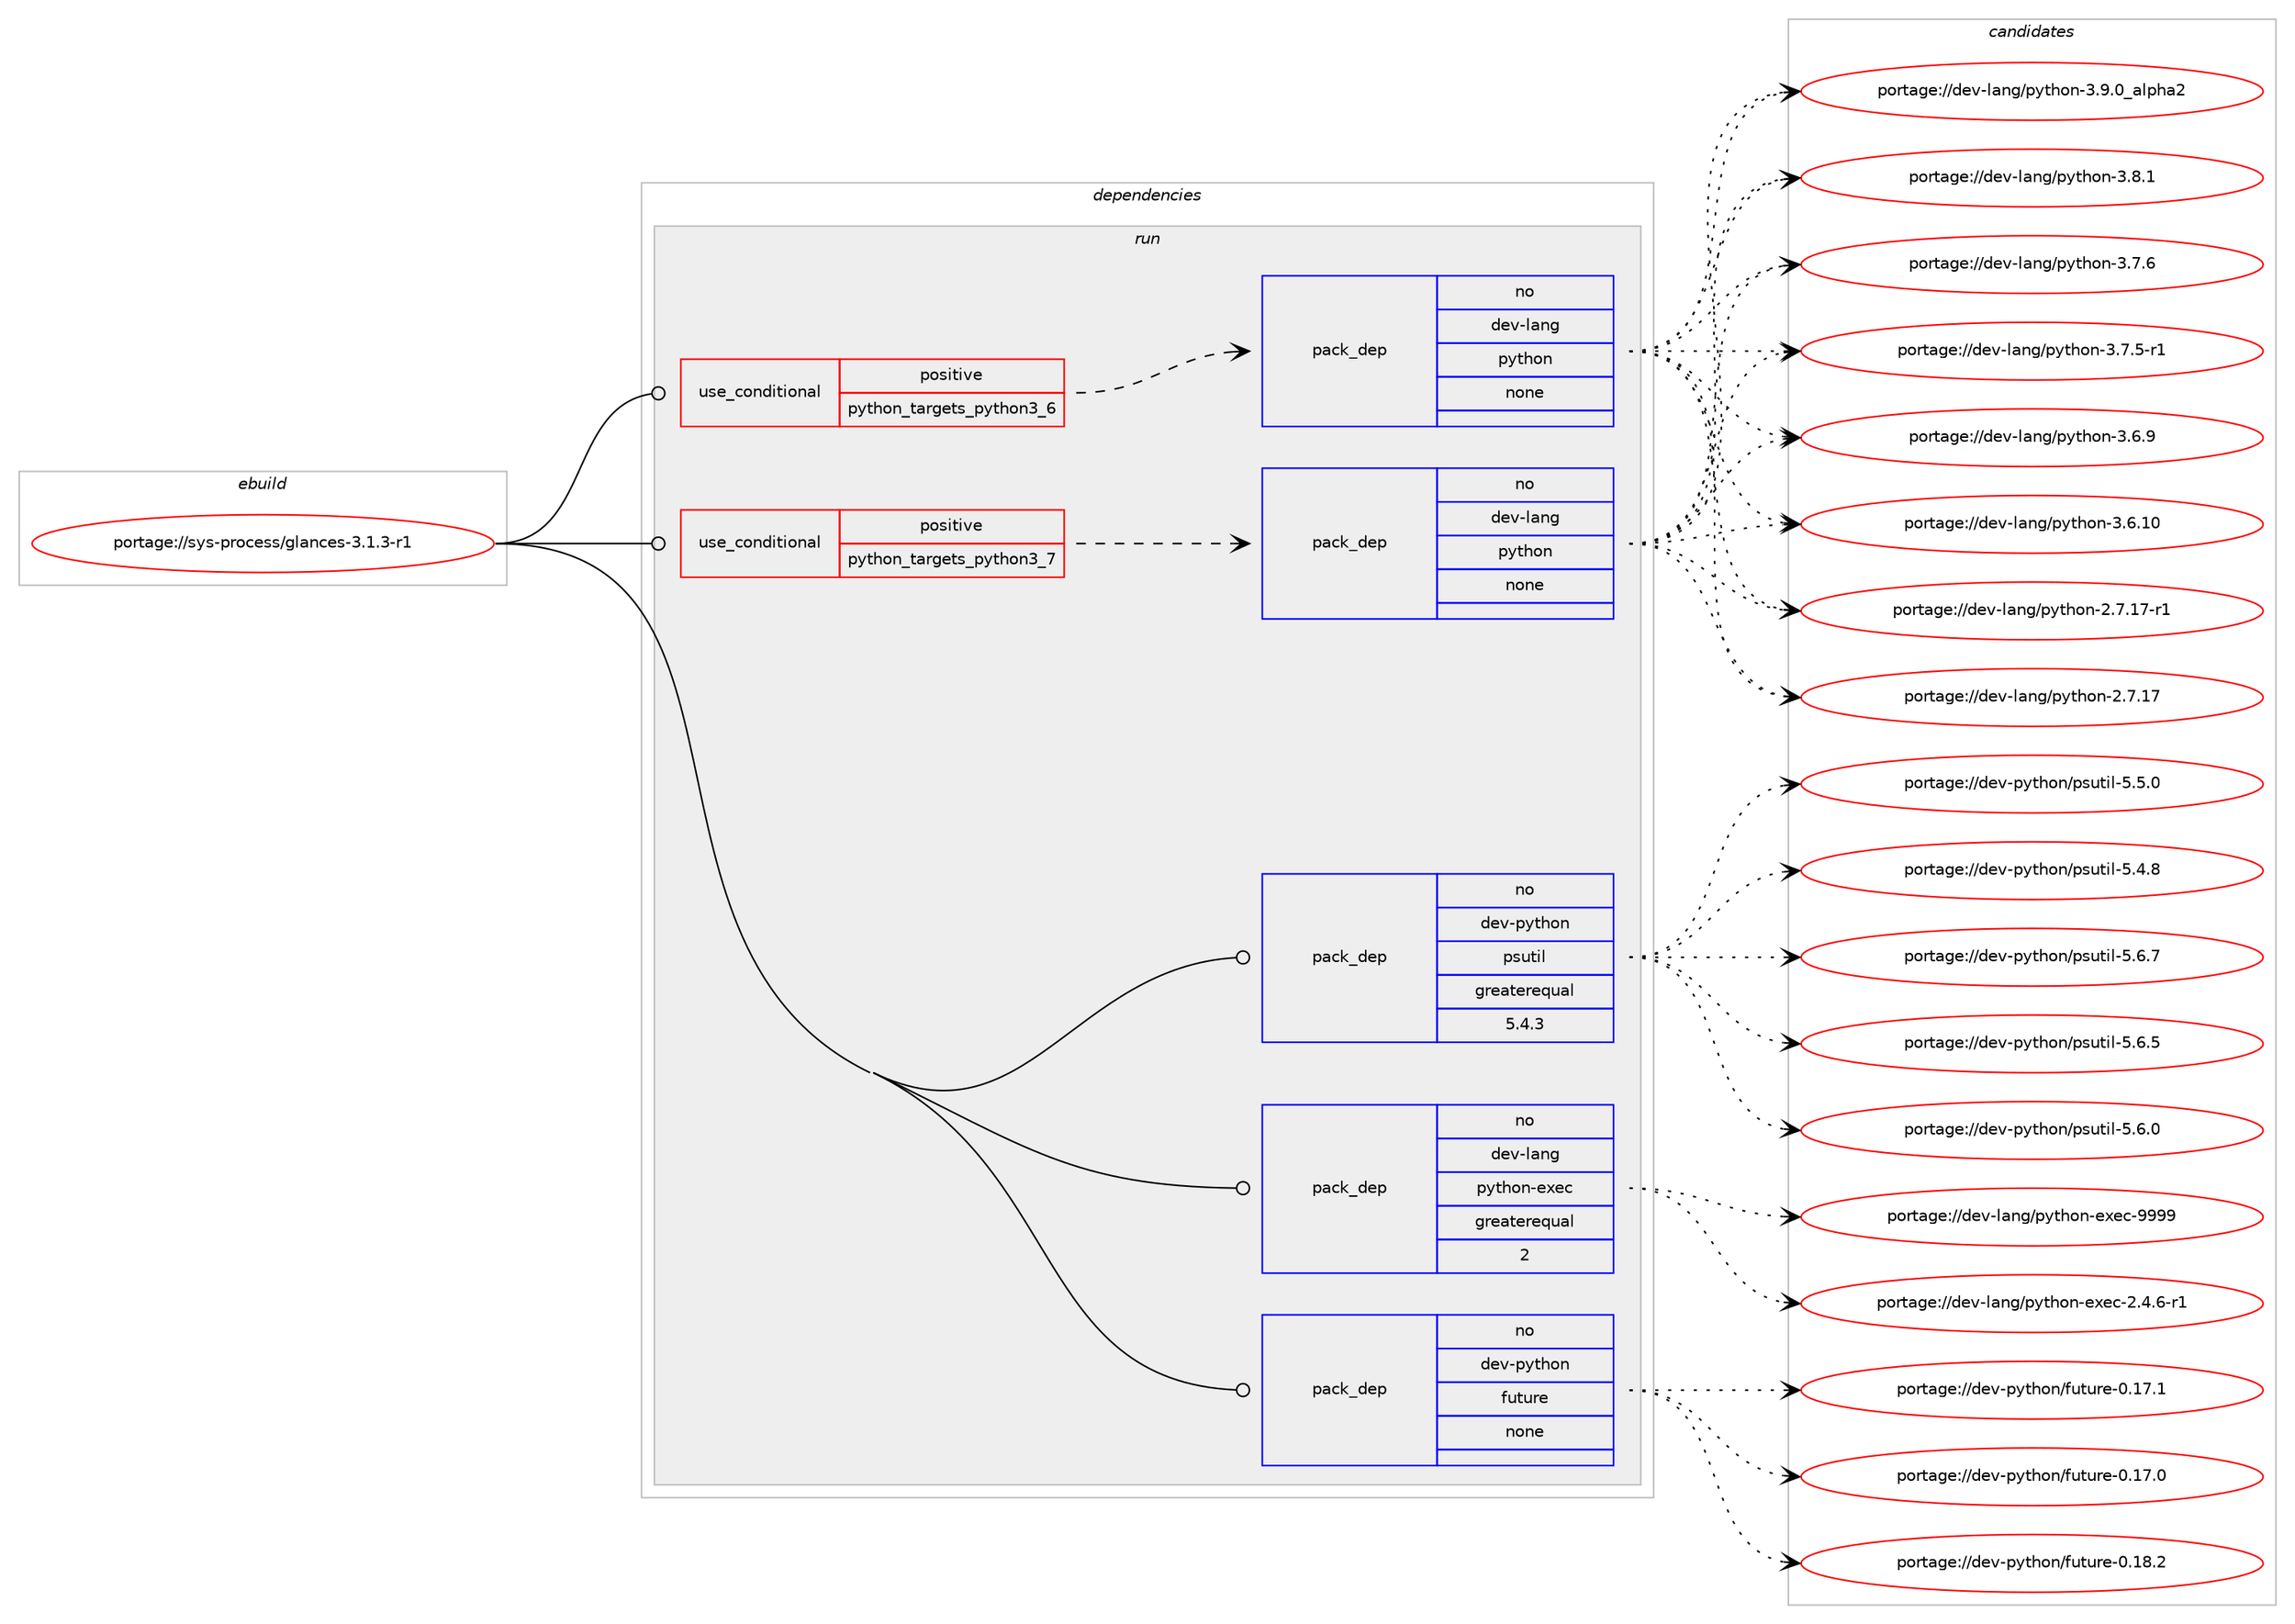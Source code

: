 digraph prolog {

# *************
# Graph options
# *************

newrank=true;
concentrate=true;
compound=true;
graph [rankdir=LR,fontname=Helvetica,fontsize=10,ranksep=1.5];#, ranksep=2.5, nodesep=0.2];
edge  [arrowhead=vee];
node  [fontname=Helvetica,fontsize=10];

# **********
# The ebuild
# **********

subgraph cluster_leftcol {
color=gray;
rank=same;
label=<<i>ebuild</i>>;
id [label="portage://sys-process/glances-3.1.3-r1", color=red, width=4, href="../sys-process/glances-3.1.3-r1.svg"];
}

# ****************
# The dependencies
# ****************

subgraph cluster_midcol {
color=gray;
label=<<i>dependencies</i>>;
subgraph cluster_compile {
fillcolor="#eeeeee";
style=filled;
label=<<i>compile</i>>;
}
subgraph cluster_compileandrun {
fillcolor="#eeeeee";
style=filled;
label=<<i>compile and run</i>>;
}
subgraph cluster_run {
fillcolor="#eeeeee";
style=filled;
label=<<i>run</i>>;
subgraph cond6979 {
dependency39174 [label=<<TABLE BORDER="0" CELLBORDER="1" CELLSPACING="0" CELLPADDING="4"><TR><TD ROWSPAN="3" CELLPADDING="10">use_conditional</TD></TR><TR><TD>positive</TD></TR><TR><TD>python_targets_python3_6</TD></TR></TABLE>>, shape=none, color=red];
subgraph pack31295 {
dependency39175 [label=<<TABLE BORDER="0" CELLBORDER="1" CELLSPACING="0" CELLPADDING="4" WIDTH="220"><TR><TD ROWSPAN="6" CELLPADDING="30">pack_dep</TD></TR><TR><TD WIDTH="110">no</TD></TR><TR><TD>dev-lang</TD></TR><TR><TD>python</TD></TR><TR><TD>none</TD></TR><TR><TD></TD></TR></TABLE>>, shape=none, color=blue];
}
dependency39174:e -> dependency39175:w [weight=20,style="dashed",arrowhead="vee"];
}
id:e -> dependency39174:w [weight=20,style="solid",arrowhead="odot"];
subgraph cond6980 {
dependency39176 [label=<<TABLE BORDER="0" CELLBORDER="1" CELLSPACING="0" CELLPADDING="4"><TR><TD ROWSPAN="3" CELLPADDING="10">use_conditional</TD></TR><TR><TD>positive</TD></TR><TR><TD>python_targets_python3_7</TD></TR></TABLE>>, shape=none, color=red];
subgraph pack31296 {
dependency39177 [label=<<TABLE BORDER="0" CELLBORDER="1" CELLSPACING="0" CELLPADDING="4" WIDTH="220"><TR><TD ROWSPAN="6" CELLPADDING="30">pack_dep</TD></TR><TR><TD WIDTH="110">no</TD></TR><TR><TD>dev-lang</TD></TR><TR><TD>python</TD></TR><TR><TD>none</TD></TR><TR><TD></TD></TR></TABLE>>, shape=none, color=blue];
}
dependency39176:e -> dependency39177:w [weight=20,style="dashed",arrowhead="vee"];
}
id:e -> dependency39176:w [weight=20,style="solid",arrowhead="odot"];
subgraph pack31297 {
dependency39178 [label=<<TABLE BORDER="0" CELLBORDER="1" CELLSPACING="0" CELLPADDING="4" WIDTH="220"><TR><TD ROWSPAN="6" CELLPADDING="30">pack_dep</TD></TR><TR><TD WIDTH="110">no</TD></TR><TR><TD>dev-lang</TD></TR><TR><TD>python-exec</TD></TR><TR><TD>greaterequal</TD></TR><TR><TD>2</TD></TR></TABLE>>, shape=none, color=blue];
}
id:e -> dependency39178:w [weight=20,style="solid",arrowhead="odot"];
subgraph pack31298 {
dependency39179 [label=<<TABLE BORDER="0" CELLBORDER="1" CELLSPACING="0" CELLPADDING="4" WIDTH="220"><TR><TD ROWSPAN="6" CELLPADDING="30">pack_dep</TD></TR><TR><TD WIDTH="110">no</TD></TR><TR><TD>dev-python</TD></TR><TR><TD>future</TD></TR><TR><TD>none</TD></TR><TR><TD></TD></TR></TABLE>>, shape=none, color=blue];
}
id:e -> dependency39179:w [weight=20,style="solid",arrowhead="odot"];
subgraph pack31299 {
dependency39180 [label=<<TABLE BORDER="0" CELLBORDER="1" CELLSPACING="0" CELLPADDING="4" WIDTH="220"><TR><TD ROWSPAN="6" CELLPADDING="30">pack_dep</TD></TR><TR><TD WIDTH="110">no</TD></TR><TR><TD>dev-python</TD></TR><TR><TD>psutil</TD></TR><TR><TD>greaterequal</TD></TR><TR><TD>5.4.3</TD></TR></TABLE>>, shape=none, color=blue];
}
id:e -> dependency39180:w [weight=20,style="solid",arrowhead="odot"];
}
}

# **************
# The candidates
# **************

subgraph cluster_choices {
rank=same;
color=gray;
label=<<i>candidates</i>>;

subgraph choice31295 {
color=black;
nodesep=1;
choice10010111845108971101034711212111610411111045514657464895971081121049750 [label="portage://dev-lang/python-3.9.0_alpha2", color=red, width=4,href="../dev-lang/python-3.9.0_alpha2.svg"];
choice100101118451089711010347112121116104111110455146564649 [label="portage://dev-lang/python-3.8.1", color=red, width=4,href="../dev-lang/python-3.8.1.svg"];
choice100101118451089711010347112121116104111110455146554654 [label="portage://dev-lang/python-3.7.6", color=red, width=4,href="../dev-lang/python-3.7.6.svg"];
choice1001011184510897110103471121211161041111104551465546534511449 [label="portage://dev-lang/python-3.7.5-r1", color=red, width=4,href="../dev-lang/python-3.7.5-r1.svg"];
choice100101118451089711010347112121116104111110455146544657 [label="portage://dev-lang/python-3.6.9", color=red, width=4,href="../dev-lang/python-3.6.9.svg"];
choice10010111845108971101034711212111610411111045514654464948 [label="portage://dev-lang/python-3.6.10", color=red, width=4,href="../dev-lang/python-3.6.10.svg"];
choice100101118451089711010347112121116104111110455046554649554511449 [label="portage://dev-lang/python-2.7.17-r1", color=red, width=4,href="../dev-lang/python-2.7.17-r1.svg"];
choice10010111845108971101034711212111610411111045504655464955 [label="portage://dev-lang/python-2.7.17", color=red, width=4,href="../dev-lang/python-2.7.17.svg"];
dependency39175:e -> choice10010111845108971101034711212111610411111045514657464895971081121049750:w [style=dotted,weight="100"];
dependency39175:e -> choice100101118451089711010347112121116104111110455146564649:w [style=dotted,weight="100"];
dependency39175:e -> choice100101118451089711010347112121116104111110455146554654:w [style=dotted,weight="100"];
dependency39175:e -> choice1001011184510897110103471121211161041111104551465546534511449:w [style=dotted,weight="100"];
dependency39175:e -> choice100101118451089711010347112121116104111110455146544657:w [style=dotted,weight="100"];
dependency39175:e -> choice10010111845108971101034711212111610411111045514654464948:w [style=dotted,weight="100"];
dependency39175:e -> choice100101118451089711010347112121116104111110455046554649554511449:w [style=dotted,weight="100"];
dependency39175:e -> choice10010111845108971101034711212111610411111045504655464955:w [style=dotted,weight="100"];
}
subgraph choice31296 {
color=black;
nodesep=1;
choice10010111845108971101034711212111610411111045514657464895971081121049750 [label="portage://dev-lang/python-3.9.0_alpha2", color=red, width=4,href="../dev-lang/python-3.9.0_alpha2.svg"];
choice100101118451089711010347112121116104111110455146564649 [label="portage://dev-lang/python-3.8.1", color=red, width=4,href="../dev-lang/python-3.8.1.svg"];
choice100101118451089711010347112121116104111110455146554654 [label="portage://dev-lang/python-3.7.6", color=red, width=4,href="../dev-lang/python-3.7.6.svg"];
choice1001011184510897110103471121211161041111104551465546534511449 [label="portage://dev-lang/python-3.7.5-r1", color=red, width=4,href="../dev-lang/python-3.7.5-r1.svg"];
choice100101118451089711010347112121116104111110455146544657 [label="portage://dev-lang/python-3.6.9", color=red, width=4,href="../dev-lang/python-3.6.9.svg"];
choice10010111845108971101034711212111610411111045514654464948 [label="portage://dev-lang/python-3.6.10", color=red, width=4,href="../dev-lang/python-3.6.10.svg"];
choice100101118451089711010347112121116104111110455046554649554511449 [label="portage://dev-lang/python-2.7.17-r1", color=red, width=4,href="../dev-lang/python-2.7.17-r1.svg"];
choice10010111845108971101034711212111610411111045504655464955 [label="portage://dev-lang/python-2.7.17", color=red, width=4,href="../dev-lang/python-2.7.17.svg"];
dependency39177:e -> choice10010111845108971101034711212111610411111045514657464895971081121049750:w [style=dotted,weight="100"];
dependency39177:e -> choice100101118451089711010347112121116104111110455146564649:w [style=dotted,weight="100"];
dependency39177:e -> choice100101118451089711010347112121116104111110455146554654:w [style=dotted,weight="100"];
dependency39177:e -> choice1001011184510897110103471121211161041111104551465546534511449:w [style=dotted,weight="100"];
dependency39177:e -> choice100101118451089711010347112121116104111110455146544657:w [style=dotted,weight="100"];
dependency39177:e -> choice10010111845108971101034711212111610411111045514654464948:w [style=dotted,weight="100"];
dependency39177:e -> choice100101118451089711010347112121116104111110455046554649554511449:w [style=dotted,weight="100"];
dependency39177:e -> choice10010111845108971101034711212111610411111045504655464955:w [style=dotted,weight="100"];
}
subgraph choice31297 {
color=black;
nodesep=1;
choice10010111845108971101034711212111610411111045101120101994557575757 [label="portage://dev-lang/python-exec-9999", color=red, width=4,href="../dev-lang/python-exec-9999.svg"];
choice10010111845108971101034711212111610411111045101120101994550465246544511449 [label="portage://dev-lang/python-exec-2.4.6-r1", color=red, width=4,href="../dev-lang/python-exec-2.4.6-r1.svg"];
dependency39178:e -> choice10010111845108971101034711212111610411111045101120101994557575757:w [style=dotted,weight="100"];
dependency39178:e -> choice10010111845108971101034711212111610411111045101120101994550465246544511449:w [style=dotted,weight="100"];
}
subgraph choice31298 {
color=black;
nodesep=1;
choice100101118451121211161041111104710211711611711410145484649564650 [label="portage://dev-python/future-0.18.2", color=red, width=4,href="../dev-python/future-0.18.2.svg"];
choice100101118451121211161041111104710211711611711410145484649554649 [label="portage://dev-python/future-0.17.1", color=red, width=4,href="../dev-python/future-0.17.1.svg"];
choice100101118451121211161041111104710211711611711410145484649554648 [label="portage://dev-python/future-0.17.0", color=red, width=4,href="../dev-python/future-0.17.0.svg"];
dependency39179:e -> choice100101118451121211161041111104710211711611711410145484649564650:w [style=dotted,weight="100"];
dependency39179:e -> choice100101118451121211161041111104710211711611711410145484649554649:w [style=dotted,weight="100"];
dependency39179:e -> choice100101118451121211161041111104710211711611711410145484649554648:w [style=dotted,weight="100"];
}
subgraph choice31299 {
color=black;
nodesep=1;
choice1001011184511212111610411111047112115117116105108455346544655 [label="portage://dev-python/psutil-5.6.7", color=red, width=4,href="../dev-python/psutil-5.6.7.svg"];
choice1001011184511212111610411111047112115117116105108455346544653 [label="portage://dev-python/psutil-5.6.5", color=red, width=4,href="../dev-python/psutil-5.6.5.svg"];
choice1001011184511212111610411111047112115117116105108455346544648 [label="portage://dev-python/psutil-5.6.0", color=red, width=4,href="../dev-python/psutil-5.6.0.svg"];
choice1001011184511212111610411111047112115117116105108455346534648 [label="portage://dev-python/psutil-5.5.0", color=red, width=4,href="../dev-python/psutil-5.5.0.svg"];
choice1001011184511212111610411111047112115117116105108455346524656 [label="portage://dev-python/psutil-5.4.8", color=red, width=4,href="../dev-python/psutil-5.4.8.svg"];
dependency39180:e -> choice1001011184511212111610411111047112115117116105108455346544655:w [style=dotted,weight="100"];
dependency39180:e -> choice1001011184511212111610411111047112115117116105108455346544653:w [style=dotted,weight="100"];
dependency39180:e -> choice1001011184511212111610411111047112115117116105108455346544648:w [style=dotted,weight="100"];
dependency39180:e -> choice1001011184511212111610411111047112115117116105108455346534648:w [style=dotted,weight="100"];
dependency39180:e -> choice1001011184511212111610411111047112115117116105108455346524656:w [style=dotted,weight="100"];
}
}

}
